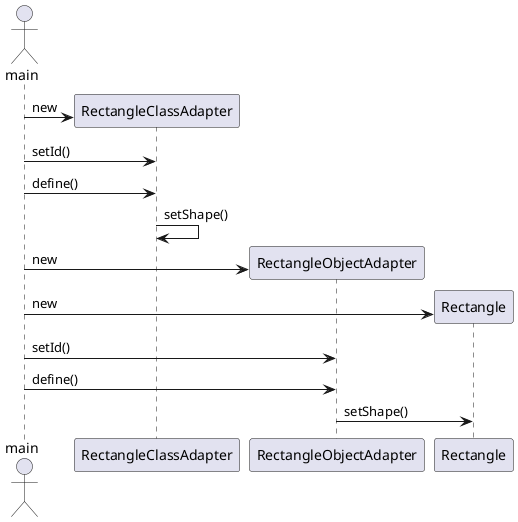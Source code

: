 @startuml
    actor main
	
    create RectangleClassAdapter
    main -> RectangleClassAdapter: new
    main -> RectangleClassAdapter: setId()
    main -> RectangleClassAdapter: define()
    RectangleClassAdapter->RectangleClassAdapter: setShape()
    
    create RectangleObjectAdapter
    main -> RectangleObjectAdapter: new

    create Rectangle
    main -> Rectangle: new

    main -> RectangleObjectAdapter: setId()
    main -> RectangleObjectAdapter: define()
    RectangleObjectAdapter -> Rectangle : setShape()
    
@enduml
